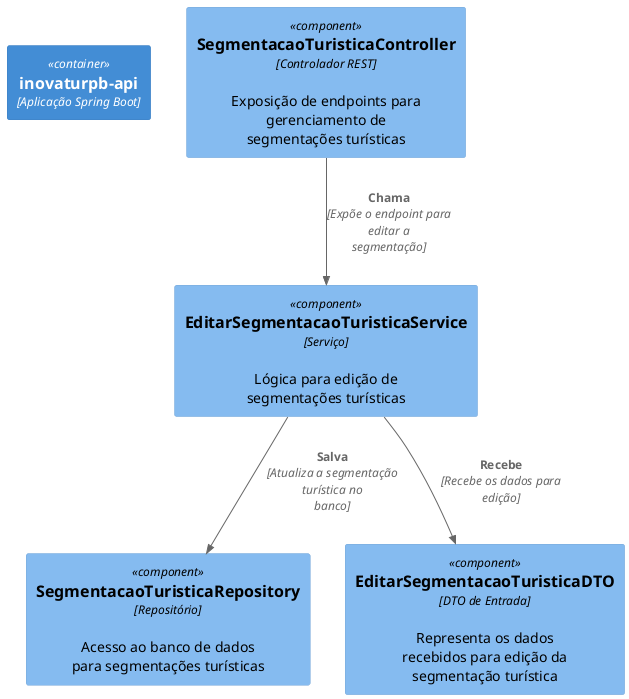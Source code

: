 @startuml
!define C4_COMPONENT
!include <C4/C4_Component.puml>

Container(app, "inovaturpb-api", "Aplicação Spring Boot")

' Controlador principal
Component(controller, "SegmentacaoTuristicaController", "Controlador REST", "Exposição de endpoints para gerenciamento de segmentações turísticas")

' Serviço principal de edição
Component(service, "EditarSegmentacaoTuristicaService", "Serviço", "Lógica para edição de segmentações turísticas")

' Repositório
Component(repo, "SegmentacaoTuristicaRepository", "Repositório", "Acesso ao banco de dados para segmentações turísticas")

' DTO de entrada
Component(dto, "EditarSegmentacaoTuristicaDTO", "DTO de Entrada", "Representa os dados recebidos para edição da segmentação turística")

' Relacionamentos
Rel(controller, service, "Chama", "Expõe o endpoint para editar a segmentação")
Rel(service, repo, "Salva", "Atualiza a segmentação turística no banco")
Rel(service, dto, "Recebe", "Recebe os dados para edição")

@enduml
